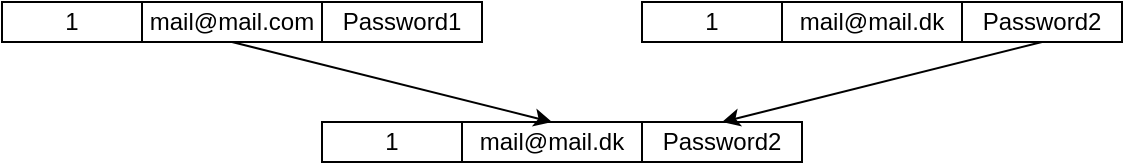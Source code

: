 <mxfile version="15.3.8" type="github">
  <diagram id="x9uthSsQRa709P_G4xWT" name="Page-1">
    <mxGraphModel dx="1471" dy="769" grid="1" gridSize="10" guides="1" tooltips="1" connect="1" arrows="1" fold="1" page="1" pageScale="1" pageWidth="850" pageHeight="1100" math="0" shadow="0">
      <root>
        <mxCell id="0" />
        <mxCell id="1" parent="0" />
        <mxCell id="MFwYnAs-XeH0WgAgJ0WI-1" value="mail@mail.dk" style="rounded=0;whiteSpace=wrap;html=1;" vertex="1" parent="1">
          <mxGeometry x="460" y="320" width="90" height="20" as="geometry" />
        </mxCell>
        <mxCell id="MFwYnAs-XeH0WgAgJ0WI-2" value="Password2" style="rounded=0;whiteSpace=wrap;html=1;" vertex="1" parent="1">
          <mxGeometry x="550" y="320" width="80" height="20" as="geometry" />
        </mxCell>
        <mxCell id="MFwYnAs-XeH0WgAgJ0WI-3" value="mail@mail.com" style="rounded=0;whiteSpace=wrap;html=1;" vertex="1" parent="1">
          <mxGeometry x="140" y="320" width="90" height="20" as="geometry" />
        </mxCell>
        <mxCell id="MFwYnAs-XeH0WgAgJ0WI-4" value="Password1" style="rounded=0;whiteSpace=wrap;html=1;" vertex="1" parent="1">
          <mxGeometry x="230" y="320" width="80" height="20" as="geometry" />
        </mxCell>
        <mxCell id="MFwYnAs-XeH0WgAgJ0WI-5" value="1" style="rounded=0;whiteSpace=wrap;html=1;" vertex="1" parent="1">
          <mxGeometry x="70" y="320" width="70" height="20" as="geometry" />
        </mxCell>
        <mxCell id="MFwYnAs-XeH0WgAgJ0WI-6" value="1" style="rounded=0;whiteSpace=wrap;html=1;" vertex="1" parent="1">
          <mxGeometry x="390" y="320" width="70" height="20" as="geometry" />
        </mxCell>
        <mxCell id="MFwYnAs-XeH0WgAgJ0WI-7" value="mail@mail.dk" style="rounded=0;whiteSpace=wrap;html=1;" vertex="1" parent="1">
          <mxGeometry x="300" y="380" width="90" height="20" as="geometry" />
        </mxCell>
        <mxCell id="MFwYnAs-XeH0WgAgJ0WI-9" value="1" style="rounded=0;whiteSpace=wrap;html=1;" vertex="1" parent="1">
          <mxGeometry x="230" y="380" width="70" height="20" as="geometry" />
        </mxCell>
        <mxCell id="MFwYnAs-XeH0WgAgJ0WI-10" value="" style="endArrow=classic;html=1;exitX=0.5;exitY=1;exitDx=0;exitDy=0;entryX=0.5;entryY=0;entryDx=0;entryDy=0;" edge="1" parent="1" source="MFwYnAs-XeH0WgAgJ0WI-3" target="MFwYnAs-XeH0WgAgJ0WI-7">
          <mxGeometry width="50" height="50" relative="1" as="geometry">
            <mxPoint x="450" y="380" as="sourcePoint" />
            <mxPoint x="500" y="330" as="targetPoint" />
          </mxGeometry>
        </mxCell>
        <mxCell id="MFwYnAs-XeH0WgAgJ0WI-12" value="Password2" style="rounded=0;whiteSpace=wrap;html=1;" vertex="1" parent="1">
          <mxGeometry x="390" y="380" width="80" height="20" as="geometry" />
        </mxCell>
        <mxCell id="MFwYnAs-XeH0WgAgJ0WI-14" value="" style="endArrow=classic;html=1;entryX=0.5;entryY=0;entryDx=0;entryDy=0;exitX=0.5;exitY=1;exitDx=0;exitDy=0;" edge="1" parent="1" source="MFwYnAs-XeH0WgAgJ0WI-2" target="MFwYnAs-XeH0WgAgJ0WI-12">
          <mxGeometry width="50" height="50" relative="1" as="geometry">
            <mxPoint x="450" y="380" as="sourcePoint" />
            <mxPoint x="500" y="330" as="targetPoint" />
          </mxGeometry>
        </mxCell>
      </root>
    </mxGraphModel>
  </diagram>
</mxfile>
